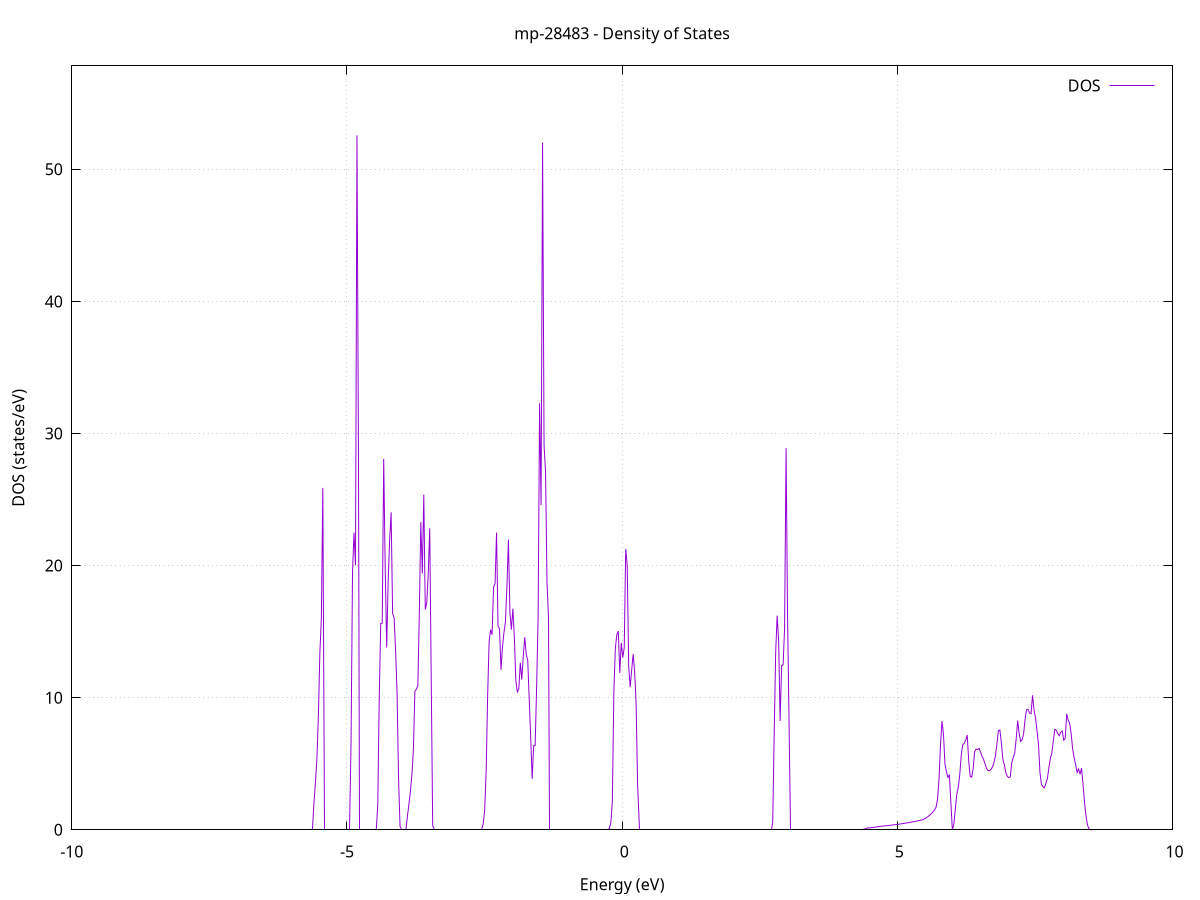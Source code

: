 set title 'mp-28483 - Density of States'
set xlabel 'Energy (eV)'
set ylabel 'DOS (states/eV)'
set grid
set xrange [-10:10]
set yrange [0:57.835]
set xzeroaxis lt -1
set terminal png size 800,600
set output 'mp-28483_dos_gnuplot.png'
plot '-' using 1:2 with lines title 'DOS'
-42.938400 0.000000
-42.911500 0.000000
-42.884500 0.000000
-42.857500 0.000000
-42.830500 0.000000
-42.803500 0.000000
-42.776600 0.000000
-42.749600 0.000000
-42.722600 0.000000
-42.695600 0.000000
-42.668700 0.000000
-42.641700 0.000000
-42.614700 0.000000
-42.587700 0.000000
-42.560700 0.000000
-42.533800 0.000000
-42.506800 0.000000
-42.479800 0.000000
-42.452800 0.000000
-42.425800 0.000000
-42.398900 0.000000
-42.371900 0.000000
-42.344900 0.000000
-42.317900 0.000000
-42.291000 0.000000
-42.264000 0.000000
-42.237000 0.000000
-42.210000 0.000000
-42.183000 0.000000
-42.156100 0.000000
-42.129100 0.000000
-42.102100 0.000000
-42.075100 0.000000
-42.048200 0.000000
-42.021200 0.000000
-41.994200 0.000000
-41.967200 0.000000
-41.940200 0.000000
-41.913300 0.000000
-41.886300 0.000000
-41.859300 0.000000
-41.832300 0.000000
-41.805300 0.000000
-41.778400 0.000000
-41.751400 0.000000
-41.724400 0.000000
-41.697400 0.000000
-41.670500 0.000000
-41.643500 0.000000
-41.616500 0.000000
-41.589500 0.000000
-41.562500 0.000000
-41.535600 0.000000
-41.508600 0.000000
-41.481600 0.000000
-41.454600 0.000000
-41.427600 0.000000
-41.400700 0.000000
-41.373700 0.000000
-41.346700 0.000000
-41.319700 0.000000
-41.292800 0.000000
-41.265800 0.000000
-41.238800 0.000000
-41.211800 0.000000
-41.184800 0.000000
-41.157900 0.000000
-41.130900 0.000000
-41.103900 0.000000
-41.076900 0.000000
-41.050000 0.000000
-41.023000 0.000000
-40.996000 0.000000
-40.969000 0.000000
-40.942000 0.000000
-40.915100 0.000000
-40.888100 0.000000
-40.861100 0.000000
-40.834100 0.000000
-40.807100 0.000000
-40.780200 0.000000
-40.753200 0.000000
-40.726200 0.000000
-40.699200 0.000000
-40.672300 0.000000
-40.645300 0.000000
-40.618300 0.000000
-40.591300 0.000000
-40.564300 0.000000
-40.537400 0.000000
-40.510400 0.000000
-40.483400 0.000000
-40.456400 0.000000
-40.429500 0.000000
-40.402500 0.000000
-40.375500 0.000000
-40.348500 0.000000
-40.321500 0.000000
-40.294600 0.000000
-40.267600 0.000000
-40.240600 0.000000
-40.213600 0.000000
-40.186600 0.000000
-40.159700 0.000000
-40.132700 0.000000
-40.105700 0.000000
-40.078700 0.000000
-40.051800 0.000000
-40.024800 0.000000
-39.997800 0.000000
-39.970800 0.000000
-39.943800 0.000000
-39.916900 0.000000
-39.889900 0.000000
-39.862900 0.000000
-39.835900 0.000000
-39.809000 0.000000
-39.782000 0.000000
-39.755000 0.000000
-39.728000 0.000000
-39.701000 0.000000
-39.674100 0.000000
-39.647100 0.000000
-39.620100 0.000000
-39.593100 0.000000
-39.566100 0.000000
-39.539200 0.000000
-39.512200 0.000000
-39.485200 0.000000
-39.458200 0.000000
-39.431300 0.000000
-39.404300 0.000000
-39.377300 0.000000
-39.350300 0.000000
-39.323300 0.000000
-39.296400 0.000000
-39.269400 0.000000
-39.242400 0.000000
-39.215400 0.000000
-39.188500 0.000000
-39.161500 0.000000
-39.134500 0.000000
-39.107500 0.000000
-39.080500 0.000000
-39.053600 0.000000
-39.026600 0.000000
-38.999600 0.000000
-38.972600 0.000000
-38.945600 0.000000
-38.918700 0.000000
-38.891700 0.000000
-38.864700 0.000000
-38.837700 0.000000
-38.810800 0.000000
-38.783800 0.000000
-38.756800 0.000000
-38.729800 0.000000
-38.702800 0.000000
-38.675900 0.000000
-38.648900 0.000000
-38.621900 0.000000
-38.594900 0.000000
-38.567900 0.000000
-38.541000 0.000000
-38.514000 0.000000
-38.487000 0.000000
-38.460000 0.000000
-38.433100 0.000000
-38.406100 0.000000
-38.379100 0.000000
-38.352100 0.000000
-38.325100 0.000000
-38.298200 0.000000
-38.271200 0.000000
-38.244200 0.000000
-38.217200 0.000000
-38.190300 0.000000
-38.163300 0.000000
-38.136300 0.000000
-38.109300 0.000000
-38.082300 0.000000
-38.055400 0.000000
-38.028400 0.000000
-38.001400 0.000000
-37.974400 0.000000
-37.947400 0.000000
-37.920500 0.000000
-37.893500 0.000000
-37.866500 0.000000
-37.839500 0.000000
-37.812600 0.000000
-37.785600 0.000000
-37.758600 0.000000
-37.731600 0.000000
-37.704600 0.000000
-37.677700 0.000000
-37.650700 0.000000
-37.623700 0.000000
-37.596700 0.000000
-37.569800 0.000000
-37.542800 0.000000
-37.515800 0.000000
-37.488800 0.000000
-37.461800 0.000000
-37.434900 0.000000
-37.407900 0.000000
-37.380900 0.000000
-37.353900 0.000000
-37.326900 0.000000
-37.300000 0.000000
-37.273000 0.000000
-37.246000 0.000000
-37.219000 0.000000
-37.192100 0.000000
-37.165100 0.000000
-37.138100 0.000000
-37.111100 0.000000
-37.084100 0.000000
-37.057200 0.000000
-37.030200 0.000000
-37.003200 0.000000
-36.976200 0.000000
-36.949300 0.000000
-36.922300 0.000000
-36.895300 0.000000
-36.868300 0.000000
-36.841300 0.000000
-36.814400 0.000000
-36.787400 0.000000
-36.760400 0.000000
-36.733400 0.000000
-36.706400 0.000000
-36.679500 0.000000
-36.652500 0.000000
-36.625500 0.000000
-36.598500 0.000000
-36.571600 0.000000
-36.544600 0.000000
-36.517600 0.000000
-36.490600 0.000000
-36.463600 0.000000
-36.436700 0.000000
-36.409700 0.000000
-36.382700 0.000000
-36.355700 0.000000
-36.328700 0.000000
-36.301800 0.000000
-36.274800 0.000000
-36.247800 0.000000
-36.220800 0.000000
-36.193900 0.000000
-36.166900 0.000000
-36.139900 0.000000
-36.112900 0.000000
-36.085900 0.000000
-36.059000 0.000000
-36.032000 0.000000
-36.005000 0.000000
-35.978000 0.000000
-35.951100 0.000000
-35.924100 0.000000
-35.897100 0.000000
-35.870100 0.000000
-35.843100 0.000000
-35.816200 0.000000
-35.789200 0.000000
-35.762200 0.000000
-35.735200 0.000000
-35.708200 0.000000
-35.681300 0.000000
-35.654300 0.000000
-35.627300 0.000000
-35.600300 0.000000
-35.573400 0.000000
-35.546400 0.000000
-35.519400 0.000000
-35.492400 0.000000
-35.465400 0.000000
-35.438500 0.000000
-35.411500 0.000000
-35.384500 0.000000
-35.357500 0.000000
-35.330600 0.000000
-35.303600 0.000000
-35.276600 0.000000
-35.249600 0.000000
-35.222600 0.000000
-35.195700 0.000000
-35.168700 0.000000
-35.141700 0.000000
-35.114700 0.000000
-35.087700 0.000000
-35.060800 0.000000
-35.033800 0.000000
-35.006800 0.000000
-34.979800 0.000000
-34.952900 0.000000
-34.925900 0.000000
-34.898900 0.000000
-34.871900 0.000000
-34.844900 0.000000
-34.818000 0.000000
-34.791000 0.000000
-34.764000 0.000000
-34.737000 0.000000
-34.710100 0.000000
-34.683100 0.000000
-34.656100 0.000000
-34.629100 0.000000
-34.602100 0.000000
-34.575200 0.000000
-34.548200 0.000000
-34.521200 0.000000
-34.494200 0.000000
-34.467200 0.000000
-34.440300 0.000000
-34.413300 0.000000
-34.386300 0.000000
-34.359300 0.000000
-34.332400 0.000000
-34.305400 0.000000
-34.278400 0.000000
-34.251400 0.000000
-34.224400 0.000000
-34.197500 0.000000
-34.170500 0.000000
-34.143500 0.000000
-34.116500 0.000000
-34.089600 0.000000
-34.062600 0.000000
-34.035600 0.000000
-34.008600 0.000000
-33.981600 0.000000
-33.954700 0.000000
-33.927700 0.000000
-33.900700 0.000000
-33.873700 0.000000
-33.846700 0.000000
-33.819800 0.000000
-33.792800 0.000000
-33.765800 0.000000
-33.738800 0.000000
-33.711900 0.000000
-33.684900 0.000000
-33.657900 0.000000
-33.630900 0.000000
-33.603900 0.000000
-33.577000 0.000000
-33.550000 0.000000
-33.523000 0.000000
-33.496000 0.000000
-33.469000 0.000000
-33.442100 0.000000
-33.415100 0.000000
-33.388100 0.000000
-33.361100 0.000000
-33.334200 0.000000
-33.307200 0.000000
-33.280200 0.000000
-33.253200 0.000000
-33.226200 0.000000
-33.199300 0.000000
-33.172300 0.000000
-33.145300 0.000000
-33.118300 0.000000
-33.091400 0.000000
-33.064400 0.000000
-33.037400 0.000000
-33.010400 0.000000
-32.983400 0.000000
-32.956500 0.000000
-32.929500 0.000000
-32.902500 0.000000
-32.875500 0.000000
-32.848500 0.000000
-32.821600 0.000000
-32.794600 0.000000
-32.767600 0.000000
-32.740600 0.000000
-32.713700 0.000000
-32.686700 0.000000
-32.659700 0.000000
-32.632700 0.000000
-32.605700 0.000000
-32.578800 0.000000
-32.551800 0.000000
-32.524800 0.000000
-32.497800 0.000000
-32.470900 0.000000
-32.443900 0.000000
-32.416900 0.000000
-32.389900 0.000000
-32.362900 0.000000
-32.336000 0.000000
-32.309000 0.000000
-32.282000 0.000000
-32.255000 0.000000
-32.228000 0.000000
-32.201100 0.000000
-32.174100 0.000000
-32.147100 0.000000
-32.120100 0.000000
-32.093200 0.000000
-32.066200 0.000000
-32.039200 0.000000
-32.012200 0.000000
-31.985200 0.000000
-31.958300 0.000000
-31.931300 0.000000
-31.904300 0.000000
-31.877300 0.000000
-31.850400 0.000000
-31.823400 0.000000
-31.796400 0.000000
-31.769400 0.000000
-31.742400 0.000000
-31.715500 0.000000
-31.688500 0.000000
-31.661500 0.000000
-31.634500 0.000000
-31.607500 0.000000
-31.580600 0.000000
-31.553600 0.000000
-31.526600 0.000000
-31.499600 0.000000
-31.472700 0.000000
-31.445700 0.000000
-31.418700 0.000000
-31.391700 0.000000
-31.364700 0.000000
-31.337800 0.000000
-31.310800 0.000000
-31.283800 0.000000
-31.256800 0.000000
-31.229900 0.000000
-31.202900 0.000000
-31.175900 0.000000
-31.148900 0.000000
-31.121900 0.000000
-31.095000 0.000000
-31.068000 0.000000
-31.041000 0.000000
-31.014000 0.000000
-30.987000 0.000000
-30.960100 0.000000
-30.933100 0.000000
-30.906100 0.000000
-30.879100 0.000000
-30.852200 0.000000
-30.825200 0.000000
-30.798200 0.000000
-30.771200 0.000000
-30.744200 0.000000
-30.717300 0.000000
-30.690300 0.000000
-30.663300 0.000000
-30.636300 0.000000
-30.609300 0.000000
-30.582400 0.000000
-30.555400 0.000000
-30.528400 0.000000
-30.501400 0.000000
-30.474500 0.000000
-30.447500 0.000000
-30.420500 0.000000
-30.393500 0.000000
-30.366500 0.000000
-30.339600 0.000000
-30.312600 0.000000
-30.285600 0.000000
-30.258600 0.000000
-30.231700 0.000000
-30.204700 0.000000
-30.177700 0.000000
-30.150700 0.000000
-30.123700 0.000000
-30.096800 0.000000
-30.069800 0.000000
-30.042800 0.000000
-30.015800 0.000000
-29.988800 0.000000
-29.961900 0.000000
-29.934900 0.000000
-29.907900 0.000000
-29.880900 0.000000
-29.854000 0.000000
-29.827000 0.000000
-29.800000 0.000000
-29.773000 0.000000
-29.746000 0.000000
-29.719100 0.000000
-29.692100 0.000000
-29.665100 0.000000
-29.638100 0.000000
-29.611200 0.000000
-29.584200 0.000000
-29.557200 0.000000
-29.530200 0.000000
-29.503200 0.000000
-29.476300 0.000000
-29.449300 0.000000
-29.422300 0.000000
-29.395300 0.000000
-29.368300 0.000000
-29.341400 0.000000
-29.314400 0.000000
-29.287400 0.000000
-29.260400 0.000000
-29.233500 0.000000
-29.206500 0.000000
-29.179500 0.000000
-29.152500 0.000000
-29.125500 0.000000
-29.098600 0.000000
-29.071600 0.000000
-29.044600 0.000000
-29.017600 0.000000
-28.990700 0.000000
-28.963700 0.000000
-28.936700 0.000000
-28.909700 0.000000
-28.882700 0.000000
-28.855800 0.000000
-28.828800 0.000000
-28.801800 0.000000
-28.774800 0.000000
-28.747800 0.000000
-28.720900 0.000000
-28.693900 0.000000
-28.666900 0.000000
-28.639900 0.000000
-28.613000 0.000000
-28.586000 0.000000
-28.559000 0.000000
-28.532000 0.000000
-28.505000 0.000000
-28.478100 0.000000
-28.451100 0.000000
-28.424100 0.000000
-28.397100 0.000000
-28.370200 0.000000
-28.343200 0.000000
-28.316200 0.000000
-28.289200 0.000000
-28.262200 0.000000
-28.235300 0.000000
-28.208300 0.000000
-28.181300 0.000000
-28.154300 0.000000
-28.127300 0.000000
-28.100400 0.000000
-28.073400 0.000000
-28.046400 0.000000
-28.019400 0.000000
-27.992500 0.000000
-27.965500 0.000000
-27.938500 0.000000
-27.911500 0.000000
-27.884500 0.000000
-27.857600 0.000000
-27.830600 0.000000
-27.803600 0.000000
-27.776600 0.000000
-27.749600 0.000000
-27.722700 0.000000
-27.695700 0.000000
-27.668700 0.000000
-27.641700 0.000000
-27.614800 0.000000
-27.587800 0.000000
-27.560800 0.000000
-27.533800 0.000000
-27.506800 0.000000
-27.479900 0.000000
-27.452900 0.000000
-27.425900 0.000000
-27.398900 0.000000
-27.372000 0.000000
-27.345000 0.000000
-27.318000 0.000000
-27.291000 0.000000
-27.264000 0.000000
-27.237100 0.000000
-27.210100 0.000000
-27.183100 0.000000
-27.156100 0.000000
-27.129100 0.000000
-27.102200 0.000000
-27.075200 0.000000
-27.048200 0.000000
-27.021200 0.000000
-26.994300 0.000000
-26.967300 0.000000
-26.940300 0.000000
-26.913300 0.000000
-26.886300 0.000000
-26.859400 0.000000
-26.832400 0.000000
-26.805400 0.000000
-26.778400 0.000000
-26.751500 0.000000
-26.724500 0.000000
-26.697500 0.000000
-26.670500 0.000000
-26.643500 0.000000
-26.616600 0.000000
-26.589600 0.000000
-26.562600 0.000000
-26.535600 0.000000
-26.508600 0.000000
-26.481700 0.000000
-26.454700 0.000000
-26.427700 0.000000
-26.400700 0.000000
-26.373800 0.000000
-26.346800 0.000000
-26.319800 0.000000
-26.292800 0.000000
-26.265800 0.000000
-26.238900 0.000000
-26.211900 0.000000
-26.184900 0.000000
-26.157900 0.000000
-26.131000 0.000000
-26.104000 0.000000
-26.077000 0.000000
-26.050000 0.000000
-26.023000 0.000000
-25.996100 0.000000
-25.969100 0.000000
-25.942100 0.000000
-25.915100 0.000000
-25.888100 0.000000
-25.861200 0.000000
-25.834200 0.000000
-25.807200 0.000000
-25.780200 0.000000
-25.753300 0.000000
-25.726300 0.000000
-25.699300 0.000000
-25.672300 0.000000
-25.645300 0.000000
-25.618400 0.000000
-25.591400 0.000000
-25.564400 0.000000
-25.537400 0.000000
-25.510500 0.000000
-25.483500 0.000000
-25.456500 0.000000
-25.429500 0.000000
-25.402500 0.000000
-25.375600 0.000000
-25.348600 0.000000
-25.321600 0.000000
-25.294600 0.000000
-25.267600 0.000000
-25.240700 0.000000
-25.213700 0.000000
-25.186700 0.000000
-25.159700 0.000000
-25.132800 0.000000
-25.105800 0.000000
-25.078800 0.000000
-25.051800 0.000000
-25.024800 0.000000
-24.997900 0.000000
-24.970900 0.000000
-24.943900 0.000000
-24.916900 0.000000
-24.889900 0.000000
-24.863000 0.000000
-24.836000 0.000000
-24.809000 0.000000
-24.782000 0.000000
-24.755100 0.000000
-24.728100 0.000000
-24.701100 0.000000
-24.674100 0.000000
-24.647100 0.000000
-24.620200 0.000000
-24.593200 0.000000
-24.566200 0.000000
-24.539200 0.000000
-24.512300 0.000000
-24.485300 0.000000
-24.458300 0.000000
-24.431300 0.000000
-24.404300 0.000000
-24.377400 0.000000
-24.350400 0.000000
-24.323400 0.000000
-24.296400 0.000000
-24.269400 0.000000
-24.242500 0.000000
-24.215500 0.000000
-24.188500 0.000000
-24.161500 0.000000
-24.134600 0.000000
-24.107600 0.000000
-24.080600 0.000000
-24.053600 0.000000
-24.026600 0.000000
-23.999700 0.000000
-23.972700 0.000000
-23.945700 0.000000
-23.918700 0.000000
-23.891800 0.000000
-23.864800 0.000000
-23.837800 0.000000
-23.810800 0.000000
-23.783800 0.000000
-23.756900 0.000000
-23.729900 0.000000
-23.702900 0.000000
-23.675900 0.000000
-23.648900 0.000000
-23.622000 0.000000
-23.595000 0.000000
-23.568000 0.000000
-23.541000 0.000000
-23.514100 0.000000
-23.487100 0.000000
-23.460100 0.000000
-23.433100 0.000000
-23.406100 0.000000
-23.379200 0.000000
-23.352200 0.000000
-23.325200 0.000000
-23.298200 0.000000
-23.271300 0.000000
-23.244300 0.000000
-23.217300 0.000000
-23.190300 0.000000
-23.163300 0.000000
-23.136400 0.000000
-23.109400 0.000000
-23.082400 0.000000
-23.055400 0.000000
-23.028400 0.000000
-23.001500 0.000000
-22.974500 0.000000
-22.947500 0.000000
-22.920500 0.000000
-22.893600 0.000000
-22.866600 0.000000
-22.839600 0.000000
-22.812600 0.000000
-22.785600 0.000000
-22.758700 0.000000
-22.731700 0.000000
-22.704700 0.000000
-22.677700 0.000000
-22.650800 0.000000
-22.623800 0.000000
-22.596800 0.000000
-22.569800 0.000000
-22.542800 0.000000
-22.515900 0.000000
-22.488900 0.000000
-22.461900 0.000000
-22.434900 0.000000
-22.407900 0.000000
-22.381000 0.000000
-22.354000 0.000000
-22.327000 0.000000
-22.300000 0.000000
-22.273100 0.000000
-22.246100 0.000000
-22.219100 0.000000
-22.192100 0.000000
-22.165100 0.000000
-22.138200 0.000000
-22.111200 0.000000
-22.084200 0.000000
-22.057200 0.000000
-22.030200 0.000000
-22.003300 0.000000
-21.976300 0.000000
-21.949300 0.000000
-21.922300 0.000000
-21.895400 0.000000
-21.868400 0.000000
-21.841400 0.000000
-21.814400 0.000000
-21.787400 0.000000
-21.760500 0.000000
-21.733500 0.000000
-21.706500 0.000000
-21.679500 0.000000
-21.652600 0.000000
-21.625600 0.000000
-21.598600 0.000000
-21.571600 0.000000
-21.544600 0.000000
-21.517700 0.000000
-21.490700 0.000000
-21.463700 0.000000
-21.436700 0.000000
-21.409700 0.000000
-21.382800 0.000000
-21.355800 0.000000
-21.328800 0.000000
-21.301800 0.000000
-21.274900 0.000000
-21.247900 0.000000
-21.220900 0.000000
-21.193900 0.000000
-21.166900 0.000000
-21.140000 0.000000
-21.113000 0.000000
-21.086000 0.000000
-21.059000 0.000000
-21.032100 0.000000
-21.005100 0.000000
-20.978100 0.000000
-20.951100 0.000000
-20.924100 0.000000
-20.897200 0.000000
-20.870200 0.000000
-20.843200 0.000000
-20.816200 0.000000
-20.789200 0.000000
-20.762300 0.000000
-20.735300 0.000000
-20.708300 0.000000
-20.681300 0.000000
-20.654400 0.000000
-20.627400 0.000000
-20.600400 0.000000
-20.573400 0.000000
-20.546400 0.000000
-20.519500 0.000000
-20.492500 0.000000
-20.465500 0.000000
-20.438500 0.000000
-20.411600 0.000000
-20.384600 0.000000
-20.357600 0.000000
-20.330600 0.000000
-20.303600 0.000000
-20.276700 0.000000
-20.249700 0.000000
-20.222700 0.000000
-20.195700 0.000000
-20.168700 0.000000
-20.141800 0.000000
-20.114800 0.000000
-20.087800 0.000000
-20.060800 0.000000
-20.033900 0.000000
-20.006900 0.000000
-19.979900 0.000000
-19.952900 0.000000
-19.925900 0.000000
-19.899000 0.000000
-19.872000 0.000000
-19.845000 0.000000
-19.818000 0.000000
-19.791000 0.000000
-19.764100 0.000000
-19.737100 0.000000
-19.710100 0.000000
-19.683100 0.000000
-19.656200 0.000000
-19.629200 0.000000
-19.602200 0.000000
-19.575200 0.000000
-19.548200 0.000000
-19.521300 0.000000
-19.494300 0.000000
-19.467300 0.000000
-19.440300 0.000000
-19.413400 0.000000
-19.386400 0.000000
-19.359400 0.000000
-19.332400 0.000000
-19.305400 0.000000
-19.278500 0.000000
-19.251500 0.000000
-19.224500 0.000000
-19.197500 0.000000
-19.170500 0.000000
-19.143600 0.000000
-19.116600 0.000000
-19.089600 0.000000
-19.062600 0.000000
-19.035700 0.000000
-19.008700 0.000000
-18.981700 0.000000
-18.954700 0.000000
-18.927700 0.000000
-18.900800 0.000000
-18.873800 0.000000
-18.846800 0.000000
-18.819800 0.000000
-18.792900 0.000000
-18.765900 0.000000
-18.738900 0.000000
-18.711900 0.000000
-18.684900 0.000000
-18.658000 0.000000
-18.631000 0.000000
-18.604000 0.000000
-18.577000 0.000000
-18.550000 0.000000
-18.523100 0.000000
-18.496100 0.000000
-18.469100 0.000000
-18.442100 0.000000
-18.415200 0.000000
-18.388200 0.000000
-18.361200 0.000000
-18.334200 0.000000
-18.307200 0.000000
-18.280300 0.000000
-18.253300 0.000000
-18.226300 0.000000
-18.199300 0.000000
-18.172400 0.000000
-18.145400 0.000000
-18.118400 0.000000
-18.091400 0.000000
-18.064400 0.000000
-18.037500 0.000000
-18.010500 0.000000
-17.983500 0.000000
-17.956500 0.000000
-17.929500 0.000000
-17.902600 0.000000
-17.875600 0.000000
-17.848600 0.000000
-17.821600 0.000000
-17.794700 0.000000
-17.767700 0.000000
-17.740700 0.000000
-17.713700 0.000000
-17.686700 0.000000
-17.659800 0.000000
-17.632800 0.000000
-17.605800 0.000000
-17.578800 0.000000
-17.551900 0.000000
-17.524900 0.000000
-17.497900 0.000000
-17.470900 0.000000
-17.443900 0.000000
-17.417000 0.000000
-17.390000 0.000000
-17.363000 0.000000
-17.336000 0.000000
-17.309000 0.000000
-17.282100 0.000000
-17.255100 0.000000
-17.228100 0.000000
-17.201100 0.000000
-17.174200 0.000000
-17.147200 0.000000
-17.120200 0.000000
-17.093200 0.000000
-17.066200 0.000000
-17.039300 0.000000
-17.012300 0.000000
-16.985300 0.000000
-16.958300 0.000000
-16.931300 0.000000
-16.904400 0.000000
-16.877400 0.000000
-16.850400 0.000000
-16.823400 0.000000
-16.796500 0.000000
-16.769500 0.000000
-16.742500 0.000000
-16.715500 0.000000
-16.688500 0.000000
-16.661600 0.000000
-16.634600 0.000000
-16.607600 0.000000
-16.580600 0.000000
-16.553700 0.000000
-16.526700 0.000000
-16.499700 0.000000
-16.472700 0.000000
-16.445700 0.000000
-16.418800 0.000000
-16.391800 0.000000
-16.364800 0.000000
-16.337800 0.000000
-16.310800 0.000000
-16.283900 0.000000
-16.256900 0.000000
-16.229900 0.000000
-16.202900 0.000000
-16.176000 0.000000
-16.149000 0.000000
-16.122000 0.000000
-16.095000 0.000000
-16.068000 0.000000
-16.041100 0.000000
-16.014100 0.000000
-15.987100 0.000000
-15.960100 0.000000
-15.933200 0.000000
-15.906200 0.000000
-15.879200 0.000000
-15.852200 0.000000
-15.825200 0.000000
-15.798300 0.000000
-15.771300 0.000000
-15.744300 0.000000
-15.717300 0.000000
-15.690300 0.000000
-15.663400 0.000000
-15.636400 0.000000
-15.609400 0.000000
-15.582400 0.000000
-15.555500 0.000000
-15.528500 0.000000
-15.501500 0.000000
-15.474500 0.000000
-15.447500 0.000000
-15.420600 0.000000
-15.393600 0.017600
-15.366600 4.439500
-15.339600 8.315500
-15.312700 17.051700
-15.285700 33.607000
-15.258700 0.000000
-15.231700 0.000000
-15.204700 0.000000
-15.177800 0.000000
-15.150800 0.000000
-15.123800 0.000000
-15.096800 0.000000
-15.069800 0.000000
-15.042900 0.000000
-15.015900 0.000000
-14.988900 0.000000
-14.961900 0.000000
-14.935000 0.000000
-14.908000 0.000000
-14.881000 0.000000
-14.854000 0.000000
-14.827000 0.000000
-14.800100 0.000000
-14.773100 0.000000
-14.746100 0.000000
-14.719100 0.000000
-14.692200 118.207000
-14.665200 108.217500
-14.638200 51.643500
-14.611200 59.045700
-14.584200 93.991800
-14.557300 0.000000
-14.530300 0.000000
-14.503300 0.000000
-14.476300 0.000000
-14.449300 0.000000
-14.422400 0.000000
-14.395400 0.000000
-14.368400 0.000000
-14.341400 0.000000
-14.314500 0.000000
-14.287500 0.000000
-14.260500 0.000000
-14.233500 0.000000
-14.206500 0.000000
-14.179600 0.000000
-14.152600 0.000000
-14.125600 0.000000
-14.098600 0.000000
-14.071600 0.000000
-14.044700 0.000000
-14.017700 0.000000
-13.990700 0.000000
-13.963700 0.000000
-13.936800 0.000000
-13.909800 0.000000
-13.882800 0.000000
-13.855800 0.000000
-13.828800 0.000000
-13.801900 0.000000
-13.774900 0.000000
-13.747900 0.000000
-13.720900 0.000000
-13.694000 0.000000
-13.667000 0.000000
-13.640000 0.000000
-13.613000 0.000000
-13.586000 0.000000
-13.559100 0.000000
-13.532100 0.000000
-13.505100 0.000000
-13.478100 0.000000
-13.451100 0.000000
-13.424200 0.000000
-13.397200 0.000000
-13.370200 0.000000
-13.343200 0.000000
-13.316300 0.000000
-13.289300 0.000000
-13.262300 0.000000
-13.235300 0.000000
-13.208300 0.000000
-13.181400 0.000000
-13.154400 0.000000
-13.127400 0.000000
-13.100400 0.000000
-13.073500 0.000000
-13.046500 0.000000
-13.019500 0.000000
-12.992500 0.000000
-12.965500 0.000000
-12.938600 0.000000
-12.911600 0.000000
-12.884600 0.000000
-12.857600 0.000000
-12.830600 0.000000
-12.803700 0.000000
-12.776700 0.000000
-12.749700 0.000000
-12.722700 0.000000
-12.695800 0.000000
-12.668800 0.000000
-12.641800 0.000000
-12.614800 0.000000
-12.587800 0.000000
-12.560900 0.000000
-12.533900 0.000000
-12.506900 0.000000
-12.479900 0.000000
-12.453000 0.000000
-12.426000 0.000000
-12.399000 0.000000
-12.372000 0.000000
-12.345000 0.000000
-12.318100 0.000000
-12.291100 0.000000
-12.264100 0.000000
-12.237100 0.000000
-12.210100 0.000000
-12.183200 0.000000
-12.156200 0.000000
-12.129200 0.000000
-12.102200 0.000000
-12.075300 0.000000
-12.048300 0.000000
-12.021300 0.000000
-11.994300 0.000000
-11.967300 0.000000
-11.940400 0.000000
-11.913400 0.000000
-11.886400 0.000000
-11.859400 0.000000
-11.832500 0.000000
-11.805500 0.000000
-11.778500 0.000000
-11.751500 0.000000
-11.724500 0.000000
-11.697600 0.000000
-11.670600 0.000000
-11.643600 0.000000
-11.616600 0.000000
-11.589600 0.000000
-11.562700 0.000000
-11.535700 0.000000
-11.508700 0.000000
-11.481700 0.000000
-11.454800 0.000000
-11.427800 0.000000
-11.400800 0.000000
-11.373800 0.000000
-11.346800 0.000000
-11.319900 0.000000
-11.292900 0.000000
-11.265900 0.000000
-11.238900 0.000000
-11.211900 0.000000
-11.185000 0.000000
-11.158000 0.000000
-11.131000 0.000000
-11.104000 0.000000
-11.077100 0.000000
-11.050100 0.000000
-11.023100 0.000000
-10.996100 0.000000
-10.969100 0.000000
-10.942200 0.000000
-10.915200 0.000000
-10.888200 0.000000
-10.861200 0.000000
-10.834300 0.000000
-10.807300 0.000000
-10.780300 0.000000
-10.753300 0.000000
-10.726300 0.000000
-10.699400 0.000000
-10.672400 0.000000
-10.645400 0.000000
-10.618400 0.000000
-10.591400 0.000000
-10.564500 0.000000
-10.537500 0.000000
-10.510500 0.000000
-10.483500 0.000000
-10.456600 0.000000
-10.429600 0.000000
-10.402600 0.000000
-10.375600 0.000000
-10.348600 0.000000
-10.321700 0.000000
-10.294700 0.000000
-10.267700 0.000000
-10.240700 0.000000
-10.213800 0.000000
-10.186800 0.000000
-10.159800 0.000000
-10.132800 0.000000
-10.105800 0.000000
-10.078900 0.000000
-10.051900 0.000000
-10.024900 0.000000
-9.997900 0.000000
-9.970900 0.000000
-9.944000 0.000000
-9.917000 0.000000
-9.890000 0.000000
-9.863000 0.000000
-9.836100 0.000000
-9.809100 0.000000
-9.782100 0.000000
-9.755100 0.000000
-9.728100 0.000000
-9.701200 0.000000
-9.674200 0.000000
-9.647200 0.000000
-9.620200 0.000000
-9.593300 0.000000
-9.566300 0.000000
-9.539300 0.000000
-9.512300 0.000000
-9.485300 0.000000
-9.458400 0.000000
-9.431400 0.000000
-9.404400 0.000000
-9.377400 0.000000
-9.350400 0.000000
-9.323500 0.000000
-9.296500 0.000000
-9.269500 0.000000
-9.242500 0.000000
-9.215600 0.000000
-9.188600 0.000000
-9.161600 0.000000
-9.134600 0.000000
-9.107600 0.000000
-9.080700 0.000000
-9.053700 0.000000
-9.026700 0.000000
-8.999700 0.000000
-8.972800 0.000000
-8.945800 0.000000
-8.918800 0.000000
-8.891800 0.000000
-8.864800 0.000000
-8.837900 0.000000
-8.810900 0.000000
-8.783900 0.000000
-8.756900 0.000000
-8.729900 0.000000
-8.703000 0.000000
-8.676000 0.000000
-8.649000 0.000000
-8.622000 0.000000
-8.595100 0.000000
-8.568100 0.000000
-8.541100 0.000000
-8.514100 0.000000
-8.487100 0.000000
-8.460200 0.000000
-8.433200 0.000000
-8.406200 0.000000
-8.379200 0.000000
-8.352200 0.000000
-8.325300 0.000000
-8.298300 0.000000
-8.271300 0.000000
-8.244300 0.000000
-8.217400 0.000000
-8.190400 0.000000
-8.163400 0.000000
-8.136400 0.000000
-8.109400 0.000000
-8.082500 0.000000
-8.055500 0.000000
-8.028500 0.000000
-8.001500 0.000000
-7.974600 0.000000
-7.947600 0.000000
-7.920600 0.000000
-7.893600 0.000000
-7.866600 0.000000
-7.839700 0.000000
-7.812700 0.000000
-7.785700 0.000000
-7.758700 0.000000
-7.731700 0.000000
-7.704800 0.000000
-7.677800 0.000000
-7.650800 0.000000
-7.623800 0.000000
-7.596900 0.000000
-7.569900 0.000000
-7.542900 0.000000
-7.515900 0.000000
-7.488900 0.000000
-7.462000 0.000000
-7.435000 0.000000
-7.408000 0.000000
-7.381000 0.000000
-7.354100 0.000000
-7.327100 0.000000
-7.300100 0.000000
-7.273100 0.000000
-7.246100 0.000000
-7.219200 0.000000
-7.192200 0.000000
-7.165200 0.000000
-7.138200 0.000000
-7.111200 0.000000
-7.084300 0.000000
-7.057300 0.000000
-7.030300 0.000000
-7.003300 0.000000
-6.976400 0.000000
-6.949400 0.000000
-6.922400 0.000000
-6.895400 0.000000
-6.868400 0.000000
-6.841500 0.000000
-6.814500 0.000000
-6.787500 0.000000
-6.760500 0.000000
-6.733600 0.000000
-6.706600 0.000000
-6.679600 0.000000
-6.652600 0.000000
-6.625600 0.000000
-6.598700 0.000000
-6.571700 0.000000
-6.544700 0.000000
-6.517700 0.000000
-6.490700 0.000000
-6.463800 0.000000
-6.436800 0.000000
-6.409800 0.000000
-6.382800 0.000000
-6.355900 0.000000
-6.328900 0.000000
-6.301900 0.000000
-6.274900 0.000000
-6.247900 0.000000
-6.221000 0.000000
-6.194000 0.000000
-6.167000 0.000000
-6.140000 0.000000
-6.113100 0.000000
-6.086100 0.000000
-6.059100 0.000000
-6.032100 0.000000
-6.005100 0.000000
-5.978200 0.000000
-5.951200 0.000000
-5.924200 0.000000
-5.897200 0.000000
-5.870200 0.000000
-5.843300 0.000000
-5.816300 0.000000
-5.789300 0.000000
-5.762300 0.000000
-5.735400 0.000000
-5.708400 0.000000
-5.681400 0.000000
-5.654400 0.000000
-5.627400 0.037600
-5.600500 2.007800
-5.573500 3.531700
-5.546500 5.387600
-5.519500 8.588600
-5.492500 13.391400
-5.465600 15.928400
-5.438600 25.887500
-5.411600 0.000000
-5.384600 0.000000
-5.357700 0.000000
-5.330700 0.000000
-5.303700 0.000000
-5.276700 0.000000
-5.249700 0.000000
-5.222800 0.000000
-5.195800 0.000000
-5.168800 0.000000
-5.141800 0.000000
-5.114900 0.000000
-5.087900 0.000000
-5.060900 0.000000
-5.033900 0.000000
-5.006900 0.000000
-4.980000 0.000000
-4.953000 0.000000
-4.926000 6.547200
-4.899000 19.540700
-4.872000 22.490400
-4.845100 20.018900
-4.818100 52.577400
-4.791100 28.286200
-4.764100 0.000000
-4.737200 0.000000
-4.710200 0.000000
-4.683200 0.000000
-4.656200 0.000000
-4.629200 0.000000
-4.602300 0.000000
-4.575300 0.000000
-4.548300 0.000000
-4.521300 0.000000
-4.494400 0.000000
-4.467400 0.006400
-4.440400 1.904700
-4.413400 10.012600
-4.386400 15.619200
-4.359500 15.646700
-4.332500 28.080400
-4.305500 19.924000
-4.278500 13.793000
-4.251500 18.760000
-4.224600 21.980400
-4.197600 24.039000
-4.170600 16.383800
-4.143600 16.045600
-4.116700 13.597800
-4.089700 10.350800
-4.062700 3.882900
-4.035700 0.261100
-4.008700 0.000000
-3.981800 0.000000
-3.954800 0.000000
-3.927800 0.040300
-3.900800 1.046000
-3.873900 1.952900
-3.846900 2.913700
-3.819900 4.162000
-3.792900 6.075400
-3.765900 10.480400
-3.739000 10.634200
-3.712000 10.930200
-3.685000 16.467900
-3.658000 23.297100
-3.631000 19.396300
-3.604100 25.370400
-3.577100 16.678300
-3.550100 17.186200
-3.523100 19.383100
-3.496200 22.825000
-3.469200 11.481000
-3.442200 0.296600
-3.415200 0.000000
-3.388200 0.000000
-3.361300 0.000000
-3.334300 0.000000
-3.307300 0.000000
-3.280300 0.000000
-3.253300 0.000000
-3.226400 0.000000
-3.199400 0.000000
-3.172400 0.000000
-3.145400 0.000000
-3.118500 0.000000
-3.091500 0.000000
-3.064500 0.000000
-3.037500 0.000000
-3.010500 0.000000
-2.983600 0.000000
-2.956600 0.000000
-2.929600 0.000000
-2.902600 0.000000
-2.875700 0.000000
-2.848700 0.000000
-2.821700 0.000000
-2.794700 0.000000
-2.767700 0.000000
-2.740800 0.000000
-2.713800 0.000000
-2.686800 0.000000
-2.659800 0.000000
-2.632800 0.000000
-2.605900 0.000000
-2.578900 0.000000
-2.551900 0.048100
-2.524900 0.452700
-2.498000 1.501000
-2.471000 4.400600
-2.444000 10.150000
-2.417000 14.239000
-2.390000 15.150300
-2.363100 14.774300
-2.336100 18.371800
-2.309100 18.633200
-2.282100 22.500900
-2.255200 15.403400
-2.228200 15.230600
-2.201200 12.115500
-2.174200 13.850400
-2.147200 14.944600
-2.120300 15.740000
-2.093300 18.442900
-2.066300 21.971000
-2.039300 16.470700
-2.012300 15.154600
-1.985400 16.744000
-1.958400 14.573500
-1.931400 11.252700
-1.904400 10.439100
-1.877500 10.667400
-1.850500 12.646800
-1.823500 11.367400
-1.796500 13.182100
-1.769500 14.572700
-1.742600 13.293600
-1.715600 12.823000
-1.688600 9.895200
-1.661600 6.997500
-1.634700 3.856500
-1.607700 6.368100
-1.580700 6.371400
-1.553700 10.876900
-1.526700 16.089100
-1.499800 32.292000
-1.472800 24.569900
-1.445800 52.025500
-1.418800 29.084100
-1.391800 27.128600
-1.364900 18.620200
-1.337900 16.074700
-1.310900 0.000000
-1.283900 0.000000
-1.257000 0.000000
-1.230000 0.000000
-1.203000 0.000000
-1.176000 0.000000
-1.149000 0.000000
-1.122100 0.000000
-1.095100 0.000000
-1.068100 0.000000
-1.041100 0.000000
-1.014200 0.000000
-0.987200 0.000000
-0.960200 0.000000
-0.933200 0.000000
-0.906200 0.000000
-0.879300 0.000000
-0.852300 0.000000
-0.825300 0.000000
-0.798300 0.000000
-0.771300 0.000000
-0.744400 0.000000
-0.717400 0.000000
-0.690400 0.000000
-0.663400 0.000000
-0.636500 0.000000
-0.609500 0.000000
-0.582500 0.000000
-0.555500 0.000000
-0.528500 0.000000
-0.501600 0.000000
-0.474600 0.000000
-0.447600 0.000000
-0.420600 0.000000
-0.393600 0.000000
-0.366700 0.000000
-0.339700 0.000000
-0.312700 0.000000
-0.285700 0.000000
-0.258800 0.000000
-0.231800 0.087700
-0.204800 0.562800
-0.177800 2.178300
-0.150800 10.391900
-0.123900 13.717400
-0.096900 14.767400
-0.069900 15.044300
-0.042900 11.875600
-0.016000 14.157500
0.011000 13.034100
0.038000 13.792000
0.065000 21.267100
0.092000 20.049000
0.118900 12.391100
0.145900 10.808500
0.172900 12.088300
0.199900 13.298400
0.226900 11.975500
0.253800 9.532600
0.280800 3.395000
0.307800 0.000000
0.334800 0.000000
0.361700 0.000000
0.388700 0.000000
0.415700 0.000000
0.442700 0.000000
0.469700 0.000000
0.496600 0.000000
0.523600 0.000000
0.550600 0.000000
0.577600 0.000000
0.604500 0.000000
0.631500 0.000000
0.658500 0.000000
0.685500 0.000000
0.712500 0.000000
0.739400 0.000000
0.766400 0.000000
0.793400 0.000000
0.820400 0.000000
0.847400 0.000000
0.874300 0.000000
0.901300 0.000000
0.928300 0.000000
0.955300 0.000000
0.982200 0.000000
1.009200 0.000000
1.036200 0.000000
1.063200 0.000000
1.090200 0.000000
1.117100 0.000000
1.144100 0.000000
1.171100 0.000000
1.198100 0.000000
1.225000 0.000000
1.252000 0.000000
1.279000 0.000000
1.306000 0.000000
1.333000 0.000000
1.359900 0.000000
1.386900 0.000000
1.413900 0.000000
1.440900 0.000000
1.467900 0.000000
1.494800 0.000000
1.521800 0.000000
1.548800 0.000000
1.575800 0.000000
1.602700 0.000000
1.629700 0.000000
1.656700 0.000000
1.683700 0.000000
1.710700 0.000000
1.737600 0.000000
1.764600 0.000000
1.791600 0.000000
1.818600 0.000000
1.845500 0.000000
1.872500 0.000000
1.899500 0.000000
1.926500 0.000000
1.953500 0.000000
1.980400 0.000000
2.007400 0.000000
2.034400 0.000000
2.061400 0.000000
2.088400 0.000000
2.115300 0.000000
2.142300 0.000000
2.169300 0.000000
2.196300 0.000000
2.223200 0.000000
2.250200 0.000000
2.277200 0.000000
2.304200 0.000000
2.331200 0.000000
2.358100 0.000000
2.385100 0.000000
2.412100 0.000000
2.439100 0.000000
2.466100 0.000000
2.493000 0.000000
2.520000 0.000000
2.547000 0.000000
2.574000 0.000000
2.600900 0.000000
2.627900 0.000000
2.654900 0.000000
2.681900 0.000000
2.708900 0.000000
2.735800 0.548900
2.762800 7.293700
2.789800 13.440900
2.816800 16.215600
2.843700 14.290100
2.870700 8.234800
2.897700 12.431000
2.924700 12.485800
2.951700 15.282300
2.978600 28.896100
3.005600 16.231300
3.032600 8.210200
3.059600 0.000000
3.086600 0.000000
3.113500 0.000000
3.140500 0.000000
3.167500 0.000000
3.194500 0.000000
3.221400 0.000000
3.248400 0.000000
3.275400 0.000000
3.302400 0.000000
3.329400 0.000000
3.356300 0.000000
3.383300 0.000000
3.410300 0.000000
3.437300 0.000000
3.464200 0.000000
3.491200 0.000000
3.518200 0.000000
3.545200 0.000000
3.572200 0.000000
3.599100 0.000000
3.626100 0.000000
3.653100 0.000000
3.680100 0.000000
3.707100 0.000000
3.734000 0.000000
3.761000 0.000000
3.788000 0.000000
3.815000 0.000000
3.841900 0.000000
3.868900 0.000000
3.895900 0.000000
3.922900 0.000000
3.949900 0.000000
3.976800 0.000000
4.003800 0.000000
4.030800 0.000000
4.057800 0.000000
4.084700 0.000000
4.111700 0.000000
4.138700 0.000000
4.165700 0.000000
4.192700 0.000000
4.219600 0.000000
4.246600 0.000000
4.273600 0.000000
4.300600 0.000000
4.327600 0.000100
4.354500 0.008600
4.381500 0.030800
4.408500 0.066700
4.435500 0.116400
4.462400 0.146400
4.489400 0.140300
4.516400 0.153600
4.543400 0.168700
4.570400 0.184500
4.597300 0.200800
4.624300 0.217700
4.651300 0.235200
4.678300 0.252100
4.705200 0.267000
4.732200 0.279500
4.759200 0.289700
4.786200 0.299600
4.813200 0.311700
4.840100 0.325100
4.867100 0.338800
4.894100 0.352700
4.921100 0.366900
4.948100 0.381200
4.975000 0.395700
5.002000 0.410400
5.029000 0.425400
5.056000 0.440700
5.082900 0.458100
5.109900 0.475600
5.136900 0.493500
5.163900 0.511900
5.190900 0.530800
5.217800 0.550100
5.244800 0.570100
5.271800 0.590800
5.298800 0.612300
5.325800 0.634600
5.352700 0.657600
5.379700 0.681200
5.406700 0.705400
5.433700 0.730200
5.460600 0.763700
5.487600 0.815500
5.514600 0.879600
5.541600 0.952900
5.568600 1.038500
5.595500 1.136200
5.622500 1.243600
5.649500 1.362600
5.676500 1.498500
5.703400 1.698500
5.730400 2.291300
5.757400 3.810900
5.784400 6.395400
5.811400 8.222100
5.838300 7.266200
5.865300 4.975500
5.892300 4.391100
5.919300 3.964700
5.946300 4.180300
5.973200 2.039600
6.000200 0.010300
6.027200 0.418700
6.054200 1.595600
6.081100 2.710600
6.108100 3.238200
6.135100 4.209100
6.162100 5.654800
6.189100 6.448300
6.216000 6.534600
6.243000 6.788400
6.270000 7.168600
6.297000 5.218700
6.323900 4.050200
6.350900 3.978400
6.377900 4.619000
6.404900 5.907300
6.431900 6.108600
6.458800 6.073900
6.485800 6.170500
6.512800 5.866000
6.539800 5.552900
6.566800 5.331200
6.593700 4.997600
6.620700 4.644200
6.647700 4.496700
6.674700 4.468100
6.701600 4.560300
6.728600 4.759900
6.755600 5.084700
6.782600 5.595700
6.809600 6.499900
6.836500 7.503600
6.863500 7.554500
6.890500 6.584200
6.917500 5.324200
6.944400 4.919800
6.971400 4.326800
6.998400 4.040400
7.025400 3.956900
7.052400 3.997400
7.079300 5.083000
7.106300 5.470200
7.133300 5.795600
7.160300 6.905800
7.187300 8.263200
7.214200 7.279900
7.241200 6.687700
7.268200 6.814500
7.295200 7.297900
7.322100 8.389900
7.349100 9.099600
7.376100 9.094300
7.403100 8.836700
7.430100 8.785100
7.457000 10.181300
7.484000 9.059100
7.511000 8.491400
7.538000 7.482300
7.564900 6.476800
7.591900 4.338200
7.618900 3.429200
7.645900 3.258000
7.672900 3.179400
7.699800 3.530600
7.726800 3.879500
7.753800 4.699000
7.780800 5.398000
7.807800 5.811200
7.834700 6.758700
7.861700 7.605700
7.888700 7.540300
7.915700 7.274700
7.942600 7.123000
7.969600 7.391200
7.996600 7.475000
8.023600 6.779300
8.050600 6.921600
8.077500 8.784700
8.104500 8.297400
8.131500 8.071600
8.158500 7.280200
8.185500 6.116900
8.212400 5.443600
8.239400 4.942900
8.266400 4.336600
8.293400 4.599600
8.320300 4.206000
8.347300 4.668000
8.374300 3.454600
8.401300 2.083900
8.428300 1.048400
8.455200 0.365700
8.482200 0.073500
8.509200 0.013300
8.536200 0.003600
8.563100 0.000000
8.590100 0.000000
8.617100 0.000000
8.644100 0.000000
8.671100 0.000000
8.698000 0.000000
8.725000 0.000000
8.752000 0.000000
8.779000 0.000000
8.806000 0.000000
8.832900 0.000000
8.859900 0.000000
8.886900 0.000000
8.913900 0.000000
8.940800 0.000000
8.967800 0.000000
8.994800 0.000000
9.021800 0.000000
9.048800 0.000000
9.075700 0.000000
9.102700 0.000000
9.129700 0.000000
9.156700 0.000000
9.183600 0.000000
9.210600 0.000000
9.237600 0.000000
9.264600 0.000000
9.291600 0.000000
9.318500 0.000000
9.345500 0.000000
9.372500 0.000000
9.399500 0.000000
9.426500 0.000000
9.453400 0.000000
9.480400 0.000000
9.507400 0.000000
9.534400 0.000000
9.561300 0.000000
9.588300 0.000000
9.615300 0.000000
9.642300 0.000000
9.669300 0.000000
9.696200 0.000000
9.723200 0.000000
9.750200 0.000000
9.777200 0.000000
9.804100 0.000000
9.831100 0.000000
9.858100 0.000000
9.885100 0.000000
9.912100 0.000000
9.939000 0.000000
9.966000 0.000000
9.993000 0.000000
10.020000 0.000000
10.047000 0.000000
10.073900 0.000000
10.100900 0.000000
10.127900 0.000000
10.154900 0.000000
10.181800 0.000000
10.208800 0.000000
10.235800 0.000000
10.262800 0.000000
10.289800 0.000000
10.316700 0.000000
10.343700 0.000000
10.370700 0.000000
10.397700 0.000000
10.424600 0.000000
10.451600 0.000000
10.478600 0.000000
10.505600 0.000000
10.532600 0.000000
10.559500 0.000000
10.586500 0.000000
10.613500 0.000000
10.640500 0.000000
10.667500 0.000000
10.694400 0.000000
10.721400 0.000000
10.748400 0.000000
10.775400 0.000000
10.802300 0.000000
10.829300 0.000000
10.856300 0.000000
10.883300 0.000000
10.910300 0.000000
10.937200 0.000000
10.964200 0.000000
10.991200 0.000000
11.018200 0.000000
e
